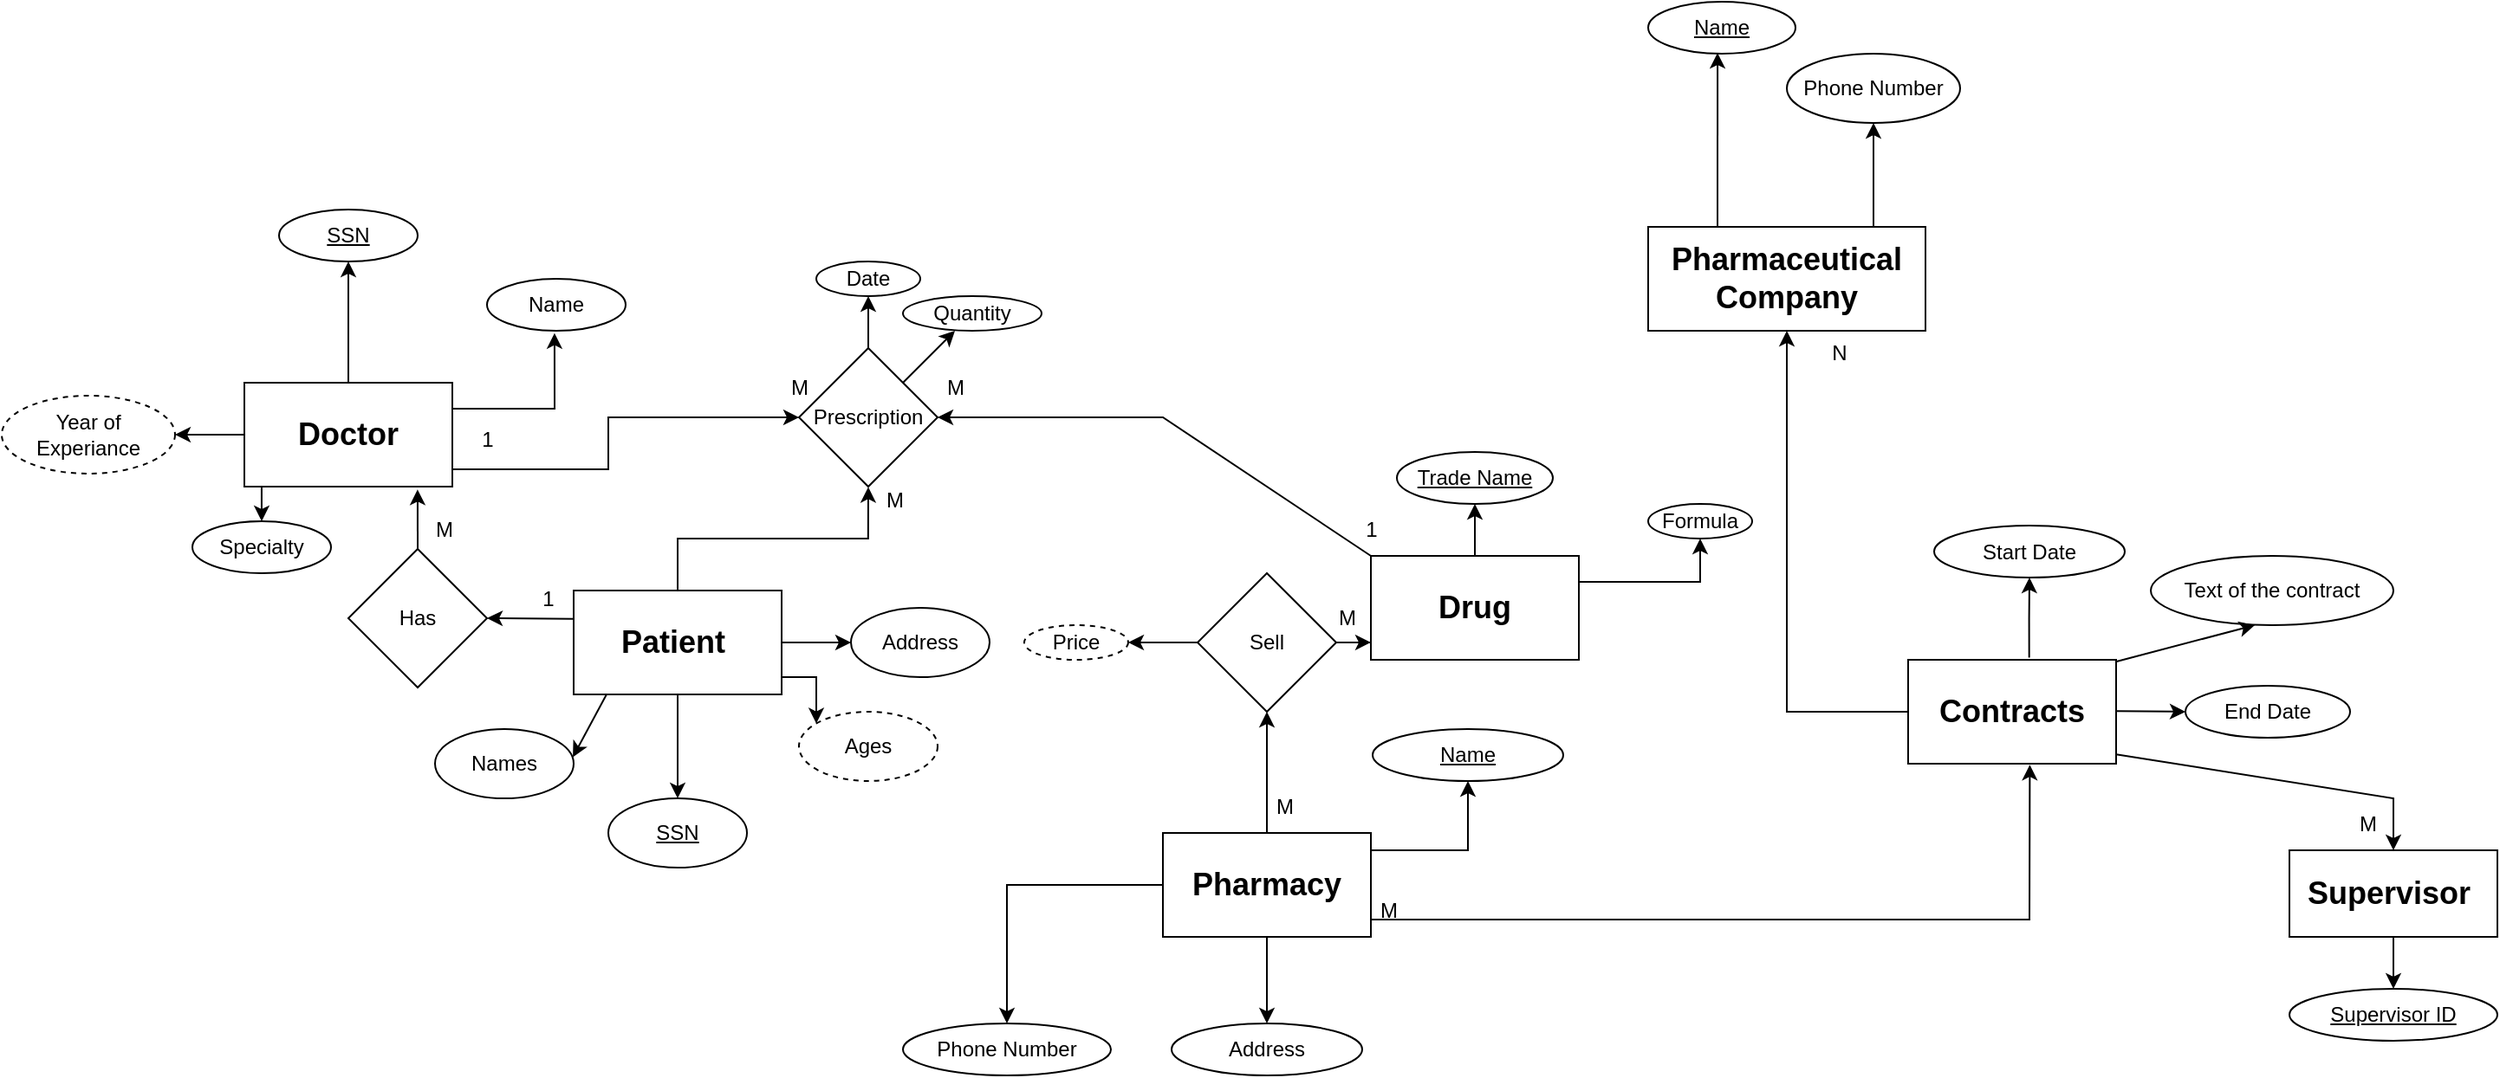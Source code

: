 <mxfile version="24.8.6">
  <diagram name="Page-1" id="-Sb2iiyz_SoWNLAZgfZH">
    <mxGraphModel dx="989" dy="1610" grid="1" gridSize="10" guides="1" tooltips="1" connect="1" arrows="1" fold="1" page="1" pageScale="1" pageWidth="850" pageHeight="1100" math="0" shadow="0">
      <root>
        <mxCell id="0" />
        <mxCell id="1" parent="0" />
        <mxCell id="ds9kkb-RaBtkJ015G7hP-6" value="" style="edgeStyle=orthogonalEdgeStyle;rounded=0;orthogonalLoop=1;jettySize=auto;html=1;" parent="1" source="ds9kkb-RaBtkJ015G7hP-1" target="ds9kkb-RaBtkJ015G7hP-5" edge="1">
          <mxGeometry relative="1" as="geometry" />
        </mxCell>
        <mxCell id="ds9kkb-RaBtkJ015G7hP-13" value="" style="edgeStyle=orthogonalEdgeStyle;rounded=0;orthogonalLoop=1;jettySize=auto;html=1;" parent="1" source="ds9kkb-RaBtkJ015G7hP-1" target="ds9kkb-RaBtkJ015G7hP-12" edge="1">
          <mxGeometry relative="1" as="geometry" />
        </mxCell>
        <mxCell id="ds9kkb-RaBtkJ015G7hP-18" style="edgeStyle=orthogonalEdgeStyle;rounded=0;orthogonalLoop=1;jettySize=auto;html=1;" parent="1" source="ds9kkb-RaBtkJ015G7hP-1" target="ds9kkb-RaBtkJ015G7hP-14" edge="1">
          <mxGeometry relative="1" as="geometry">
            <Array as="points">
              <mxPoint x="500" y="310" />
            </Array>
          </mxGeometry>
        </mxCell>
        <mxCell id="ds9kkb-RaBtkJ015G7hP-1" value="&lt;h2&gt;Patient&amp;nbsp;&lt;/h2&gt;" style="rounded=0;whiteSpace=wrap;html=1;" parent="1" vertex="1">
          <mxGeometry x="360" y="260" width="120" height="60" as="geometry" />
        </mxCell>
        <mxCell id="ds9kkb-RaBtkJ015G7hP-5" value="SSN" style="ellipse;whiteSpace=wrap;html=1;fontStyle=4" parent="1" vertex="1">
          <mxGeometry x="380" y="380" width="80" height="40" as="geometry" />
        </mxCell>
        <mxCell id="ds9kkb-RaBtkJ015G7hP-7" value="Names" style="ellipse;whiteSpace=wrap;html=1;" parent="1" vertex="1">
          <mxGeometry x="280" y="340" width="80" height="40" as="geometry" />
        </mxCell>
        <mxCell id="ds9kkb-RaBtkJ015G7hP-12" value="Address" style="ellipse;whiteSpace=wrap;html=1;" parent="1" vertex="1">
          <mxGeometry x="520" y="270" width="80" height="40" as="geometry" />
        </mxCell>
        <mxCell id="ds9kkb-RaBtkJ015G7hP-14" value="Ages" style="ellipse;whiteSpace=wrap;html=1;dashed=1;" parent="1" vertex="1">
          <mxGeometry x="490" y="330" width="80" height="40" as="geometry" />
        </mxCell>
        <mxCell id="ds9kkb-RaBtkJ015G7hP-22" value="" style="edgeStyle=orthogonalEdgeStyle;rounded=0;orthogonalLoop=1;jettySize=auto;html=1;" parent="1" source="ds9kkb-RaBtkJ015G7hP-20" target="ds9kkb-RaBtkJ015G7hP-21" edge="1">
          <mxGeometry relative="1" as="geometry" />
        </mxCell>
        <mxCell id="ds9kkb-RaBtkJ015G7hP-31" value="" style="edgeStyle=orthogonalEdgeStyle;rounded=0;orthogonalLoop=1;jettySize=auto;html=1;" parent="1" source="ds9kkb-RaBtkJ015G7hP-20" target="ds9kkb-RaBtkJ015G7hP-30" edge="1">
          <mxGeometry relative="1" as="geometry" />
        </mxCell>
        <mxCell id="ds9kkb-RaBtkJ015G7hP-20" value="&lt;h2&gt;Doctor&lt;/h2&gt;" style="rounded=0;whiteSpace=wrap;html=1;" parent="1" vertex="1">
          <mxGeometry x="170" y="140" width="120" height="60" as="geometry" />
        </mxCell>
        <mxCell id="ds9kkb-RaBtkJ015G7hP-21" value="&lt;u&gt;SSN&lt;/u&gt;" style="ellipse;whiteSpace=wrap;html=1;rounded=0;" parent="1" vertex="1">
          <mxGeometry x="190" y="40" width="80" height="30" as="geometry" />
        </mxCell>
        <mxCell id="ds9kkb-RaBtkJ015G7hP-23" value="Name" style="ellipse;whiteSpace=wrap;html=1;rounded=0;fontStyle=0" parent="1" vertex="1">
          <mxGeometry x="310" y="80" width="80" height="30" as="geometry" />
        </mxCell>
        <mxCell id="ds9kkb-RaBtkJ015G7hP-27" style="edgeStyle=orthogonalEdgeStyle;rounded=0;orthogonalLoop=1;jettySize=auto;html=1;exitX=1;exitY=0.25;exitDx=0;exitDy=0;entryX=0.487;entryY=1.045;entryDx=0;entryDy=0;entryPerimeter=0;" parent="1" source="ds9kkb-RaBtkJ015G7hP-20" target="ds9kkb-RaBtkJ015G7hP-23" edge="1">
          <mxGeometry relative="1" as="geometry" />
        </mxCell>
        <mxCell id="ds9kkb-RaBtkJ015G7hP-28" value="Specialty" style="ellipse;whiteSpace=wrap;html=1;rounded=0;fontStyle=0" parent="1" vertex="1">
          <mxGeometry x="140" y="220" width="80" height="30" as="geometry" />
        </mxCell>
        <mxCell id="ds9kkb-RaBtkJ015G7hP-30" value="Year of Experiance" style="ellipse;whiteSpace=wrap;html=1;rounded=0;fontStyle=0;dashed=1;" parent="1" vertex="1">
          <mxGeometry x="30" y="147.5" width="100" height="45" as="geometry" />
        </mxCell>
        <mxCell id="vuLVgjXynZHdN53VXNv--39" value="" style="edgeStyle=orthogonalEdgeStyle;rounded=0;orthogonalLoop=1;jettySize=auto;html=1;" edge="1" parent="1" source="ds9kkb-RaBtkJ015G7hP-32" target="ds9kkb-RaBtkJ015G7hP-36">
          <mxGeometry relative="1" as="geometry">
            <Array as="points">
              <mxPoint x="1110" y="30" />
              <mxPoint x="1110" y="30" />
            </Array>
          </mxGeometry>
        </mxCell>
        <mxCell id="ds9kkb-RaBtkJ015G7hP-32" value="&lt;h2&gt;Pharmaceutical Company&lt;/h2&gt;" style="rounded=0;whiteSpace=wrap;html=1;" parent="1" vertex="1">
          <mxGeometry x="980" y="50" width="160" height="60" as="geometry" />
        </mxCell>
        <mxCell id="ds9kkb-RaBtkJ015G7hP-34" value="&lt;u&gt;Name&lt;/u&gt;" style="ellipse;whiteSpace=wrap;html=1;" parent="1" vertex="1">
          <mxGeometry x="980" y="-80" width="85" height="30" as="geometry" />
        </mxCell>
        <mxCell id="ds9kkb-RaBtkJ015G7hP-36" value="Phone Number" style="ellipse;whiteSpace=wrap;html=1;" parent="1" vertex="1">
          <mxGeometry x="1060" y="-50" width="100" height="40" as="geometry" />
        </mxCell>
        <mxCell id="ds9kkb-RaBtkJ015G7hP-40" value="" style="edgeStyle=orthogonalEdgeStyle;rounded=0;orthogonalLoop=1;jettySize=auto;html=1;" parent="1" source="ds9kkb-RaBtkJ015G7hP-38" target="ds9kkb-RaBtkJ015G7hP-39" edge="1">
          <mxGeometry relative="1" as="geometry" />
        </mxCell>
        <mxCell id="ds9kkb-RaBtkJ015G7hP-43" style="edgeStyle=orthogonalEdgeStyle;rounded=0;orthogonalLoop=1;jettySize=auto;html=1;exitX=1;exitY=0.25;exitDx=0;exitDy=0;entryX=0.5;entryY=1;entryDx=0;entryDy=0;" parent="1" source="ds9kkb-RaBtkJ015G7hP-38" target="ds9kkb-RaBtkJ015G7hP-41" edge="1">
          <mxGeometry relative="1" as="geometry" />
        </mxCell>
        <mxCell id="ds9kkb-RaBtkJ015G7hP-38" value="&lt;h2&gt;Drug&lt;/h2&gt;" style="rounded=0;whiteSpace=wrap;html=1;" parent="1" vertex="1">
          <mxGeometry x="820" y="240" width="120" height="60" as="geometry" />
        </mxCell>
        <mxCell id="ds9kkb-RaBtkJ015G7hP-39" value="&lt;u&gt;Trade Name&lt;/u&gt;" style="ellipse;whiteSpace=wrap;html=1;" parent="1" vertex="1">
          <mxGeometry x="835" y="180" width="90" height="30" as="geometry" />
        </mxCell>
        <mxCell id="ds9kkb-RaBtkJ015G7hP-41" value="Formula" style="ellipse;whiteSpace=wrap;html=1;" parent="1" vertex="1">
          <mxGeometry x="980" y="210" width="60" height="20" as="geometry" />
        </mxCell>
        <mxCell id="vuLVgjXynZHdN53VXNv--3" value="" style="edgeStyle=orthogonalEdgeStyle;rounded=0;orthogonalLoop=1;jettySize=auto;html=1;" edge="1" parent="1" source="vuLVgjXynZHdN53VXNv--1" target="vuLVgjXynZHdN53VXNv--2">
          <mxGeometry relative="1" as="geometry">
            <Array as="points">
              <mxPoint x="876" y="410" />
            </Array>
          </mxGeometry>
        </mxCell>
        <mxCell id="vuLVgjXynZHdN53VXNv--5" value="" style="edgeStyle=orthogonalEdgeStyle;rounded=0;orthogonalLoop=1;jettySize=auto;html=1;" edge="1" parent="1" source="vuLVgjXynZHdN53VXNv--1" target="vuLVgjXynZHdN53VXNv--4">
          <mxGeometry relative="1" as="geometry" />
        </mxCell>
        <mxCell id="vuLVgjXynZHdN53VXNv--7" value="" style="edgeStyle=orthogonalEdgeStyle;rounded=0;orthogonalLoop=1;jettySize=auto;html=1;" edge="1" parent="1" source="vuLVgjXynZHdN53VXNv--1" target="vuLVgjXynZHdN53VXNv--6">
          <mxGeometry relative="1" as="geometry" />
        </mxCell>
        <mxCell id="vuLVgjXynZHdN53VXNv--19" value="" style="edgeStyle=orthogonalEdgeStyle;rounded=0;orthogonalLoop=1;jettySize=auto;html=1;" edge="1" parent="1" source="vuLVgjXynZHdN53VXNv--1" target="vuLVgjXynZHdN53VXNv--18">
          <mxGeometry relative="1" as="geometry" />
        </mxCell>
        <mxCell id="vuLVgjXynZHdN53VXNv--1" value="&lt;h2&gt;Pharmacy&lt;/h2&gt;" style="rounded=0;whiteSpace=wrap;html=1;" vertex="1" parent="1">
          <mxGeometry x="700" y="400" width="120" height="60" as="geometry" />
        </mxCell>
        <mxCell id="vuLVgjXynZHdN53VXNv--2" value="&lt;u&gt;Name&lt;/u&gt;" style="ellipse;whiteSpace=wrap;html=1;rounded=0;" vertex="1" parent="1">
          <mxGeometry x="821" y="340" width="110" height="30" as="geometry" />
        </mxCell>
        <mxCell id="vuLVgjXynZHdN53VXNv--4" value="Address" style="ellipse;whiteSpace=wrap;html=1;rounded=0;" vertex="1" parent="1">
          <mxGeometry x="705" y="510" width="110" height="30" as="geometry" />
        </mxCell>
        <mxCell id="vuLVgjXynZHdN53VXNv--6" value="Phone Number" style="ellipse;whiteSpace=wrap;html=1;rounded=0;" vertex="1" parent="1">
          <mxGeometry x="550" y="510" width="120" height="30" as="geometry" />
        </mxCell>
        <mxCell id="vuLVgjXynZHdN53VXNv--8" value="Has" style="rhombus;whiteSpace=wrap;html=1;rounded=0;" vertex="1" parent="1">
          <mxGeometry x="230" y="236" width="80" height="80" as="geometry" />
        </mxCell>
        <mxCell id="vuLVgjXynZHdN53VXNv--17" value="M" style="text;html=1;align=center;verticalAlign=middle;resizable=0;points=[];autosize=1;strokeColor=none;fillColor=none;" vertex="1" parent="1">
          <mxGeometry x="270" y="210" width="30" height="30" as="geometry" />
        </mxCell>
        <mxCell id="vuLVgjXynZHdN53VXNv--25" value="" style="edgeStyle=orthogonalEdgeStyle;rounded=0;orthogonalLoop=1;jettySize=auto;html=1;" edge="1" parent="1" source="vuLVgjXynZHdN53VXNv--18" target="vuLVgjXynZHdN53VXNv--24">
          <mxGeometry relative="1" as="geometry" />
        </mxCell>
        <mxCell id="vuLVgjXynZHdN53VXNv--18" value="Sell" style="rhombus;whiteSpace=wrap;html=1;rounded=0;" vertex="1" parent="1">
          <mxGeometry x="720" y="250" width="80" height="80" as="geometry" />
        </mxCell>
        <mxCell id="vuLVgjXynZHdN53VXNv--21" style="edgeStyle=orthogonalEdgeStyle;rounded=0;orthogonalLoop=1;jettySize=auto;html=1;entryX=0;entryY=0.833;entryDx=0;entryDy=0;entryPerimeter=0;" edge="1" parent="1" source="vuLVgjXynZHdN53VXNv--18" target="ds9kkb-RaBtkJ015G7hP-38">
          <mxGeometry relative="1" as="geometry" />
        </mxCell>
        <mxCell id="vuLVgjXynZHdN53VXNv--22" value="M" style="text;html=1;align=center;verticalAlign=middle;resizable=0;points=[];autosize=1;strokeColor=none;fillColor=none;" vertex="1" parent="1">
          <mxGeometry x="755" y="370" width="30" height="30" as="geometry" />
        </mxCell>
        <mxCell id="vuLVgjXynZHdN53VXNv--23" value="M" style="text;html=1;align=center;verticalAlign=middle;resizable=0;points=[];autosize=1;strokeColor=none;fillColor=none;" vertex="1" parent="1">
          <mxGeometry x="791" y="261" width="30" height="30" as="geometry" />
        </mxCell>
        <mxCell id="vuLVgjXynZHdN53VXNv--24" value="Price" style="ellipse;whiteSpace=wrap;html=1;rounded=0;dashed=1;" vertex="1" parent="1">
          <mxGeometry x="620" y="280" width="60" height="20" as="geometry" />
        </mxCell>
        <mxCell id="vuLVgjXynZHdN53VXNv--26" value="" style="edgeStyle=none;orthogonalLoop=1;jettySize=auto;html=1;rounded=0;entryX=0.5;entryY=0;entryDx=0;entryDy=0;exitX=0.083;exitY=1;exitDx=0;exitDy=0;exitPerimeter=0;" edge="1" parent="1" source="ds9kkb-RaBtkJ015G7hP-20" target="ds9kkb-RaBtkJ015G7hP-28">
          <mxGeometry width="100" relative="1" as="geometry">
            <mxPoint x="130" y="210" as="sourcePoint" />
            <mxPoint x="230" y="210" as="targetPoint" />
            <Array as="points" />
          </mxGeometry>
        </mxCell>
        <mxCell id="vuLVgjXynZHdN53VXNv--28" value="" style="edgeStyle=none;orthogonalLoop=1;jettySize=auto;html=1;rounded=0;exitX=0.157;exitY=1.004;exitDx=0;exitDy=0;exitPerimeter=0;entryX=0.994;entryY=0.406;entryDx=0;entryDy=0;entryPerimeter=0;" edge="1" parent="1" source="ds9kkb-RaBtkJ015G7hP-1" target="ds9kkb-RaBtkJ015G7hP-7">
          <mxGeometry width="100" relative="1" as="geometry">
            <mxPoint x="330" y="350" as="sourcePoint" />
            <mxPoint x="430" y="350" as="targetPoint" />
            <Array as="points" />
          </mxGeometry>
        </mxCell>
        <mxCell id="vuLVgjXynZHdN53VXNv--66" value="" style="edgeStyle=orthogonalEdgeStyle;rounded=0;orthogonalLoop=1;jettySize=auto;html=1;" edge="1" parent="1" source="vuLVgjXynZHdN53VXNv--30">
          <mxGeometry relative="1" as="geometry">
            <mxPoint x="530" y="90" as="targetPoint" />
          </mxGeometry>
        </mxCell>
        <mxCell id="vuLVgjXynZHdN53VXNv--30" value="Prescription" style="rhombus;whiteSpace=wrap;html=1;" vertex="1" parent="1">
          <mxGeometry x="490" y="120" width="80" height="80" as="geometry" />
        </mxCell>
        <mxCell id="vuLVgjXynZHdN53VXNv--36" value="" style="edgeStyle=none;orthogonalLoop=1;jettySize=auto;html=1;rounded=0;entryX=0.471;entryY=0.985;entryDx=0;entryDy=0;exitX=0.25;exitY=0;exitDx=0;exitDy=0;entryPerimeter=0;" edge="1" parent="1" source="ds9kkb-RaBtkJ015G7hP-32" target="ds9kkb-RaBtkJ015G7hP-34">
          <mxGeometry width="100" relative="1" as="geometry">
            <mxPoint x="970" y="-20" as="sourcePoint" />
            <mxPoint x="1070" y="-20" as="targetPoint" />
            <Array as="points" />
          </mxGeometry>
        </mxCell>
        <mxCell id="vuLVgjXynZHdN53VXNv--43" value="" style="edgeStyle=none;orthogonalLoop=1;jettySize=auto;html=1;rounded=0;exitX=0.5;exitY=0;exitDx=0;exitDy=0;entryX=0.833;entryY=1.028;entryDx=0;entryDy=0;entryPerimeter=0;" edge="1" parent="1" source="vuLVgjXynZHdN53VXNv--8" target="ds9kkb-RaBtkJ015G7hP-20">
          <mxGeometry width="100" relative="1" as="geometry">
            <mxPoint x="220" y="220" as="sourcePoint" />
            <mxPoint x="320" y="220" as="targetPoint" />
            <Array as="points" />
          </mxGeometry>
        </mxCell>
        <mxCell id="vuLVgjXynZHdN53VXNv--50" value="" style="edgeStyle=none;orthogonalLoop=1;jettySize=auto;html=1;rounded=0;entryX=0;entryY=0.5;entryDx=0;entryDy=0;" edge="1" parent="1" target="vuLVgjXynZHdN53VXNv--30">
          <mxGeometry width="100" relative="1" as="geometry">
            <mxPoint x="290" y="190" as="sourcePoint" />
            <mxPoint x="390" y="190" as="targetPoint" />
            <Array as="points">
              <mxPoint x="380" y="190" />
              <mxPoint x="380" y="160" />
            </Array>
          </mxGeometry>
        </mxCell>
        <mxCell id="vuLVgjXynZHdN53VXNv--51" value="1" style="text;html=1;align=center;verticalAlign=middle;resizable=0;points=[];autosize=1;strokeColor=none;fillColor=none;" vertex="1" parent="1">
          <mxGeometry x="295" y="158" width="30" height="30" as="geometry" />
        </mxCell>
        <mxCell id="vuLVgjXynZHdN53VXNv--52" value="M" style="text;html=1;align=center;verticalAlign=middle;resizable=0;points=[];autosize=1;strokeColor=none;fillColor=none;" vertex="1" parent="1">
          <mxGeometry x="475" y="128" width="30" height="30" as="geometry" />
        </mxCell>
        <mxCell id="vuLVgjXynZHdN53VXNv--53" value="" style="edgeStyle=none;orthogonalLoop=1;jettySize=auto;html=1;rounded=0;exitX=0;exitY=0;exitDx=0;exitDy=0;entryX=1;entryY=0.5;entryDx=0;entryDy=0;" edge="1" parent="1" source="ds9kkb-RaBtkJ015G7hP-38" target="vuLVgjXynZHdN53VXNv--30">
          <mxGeometry width="100" relative="1" as="geometry">
            <mxPoint x="580" y="160" as="sourcePoint" />
            <mxPoint x="680" y="160" as="targetPoint" />
            <Array as="points">
              <mxPoint x="700" y="160" />
            </Array>
          </mxGeometry>
        </mxCell>
        <mxCell id="vuLVgjXynZHdN53VXNv--54" value="1" style="text;html=1;align=center;verticalAlign=middle;resizable=0;points=[];autosize=1;strokeColor=none;fillColor=none;" vertex="1" parent="1">
          <mxGeometry x="805" y="210" width="30" height="30" as="geometry" />
        </mxCell>
        <mxCell id="vuLVgjXynZHdN53VXNv--55" value="M" style="text;html=1;align=center;verticalAlign=middle;resizable=0;points=[];autosize=1;strokeColor=none;fillColor=none;" vertex="1" parent="1">
          <mxGeometry x="565" y="128" width="30" height="30" as="geometry" />
        </mxCell>
        <mxCell id="vuLVgjXynZHdN53VXNv--58" value="" style="edgeStyle=none;orthogonalLoop=1;jettySize=auto;html=1;rounded=0;entryX=-0.064;entryY=0.008;entryDx=0;entryDy=0;entryPerimeter=0;exitX=0.5;exitY=0;exitDx=0;exitDy=0;" edge="1" parent="1" source="ds9kkb-RaBtkJ015G7hP-1">
          <mxGeometry width="100" relative="1" as="geometry">
            <mxPoint x="425.1" y="260.03" as="sourcePoint" />
            <mxPoint x="530" y="200.24" as="targetPoint" />
            <Array as="points">
              <mxPoint x="420" y="250" />
              <mxPoint x="420" y="230" />
              <mxPoint x="529.92" y="230" />
            </Array>
          </mxGeometry>
        </mxCell>
        <mxCell id="vuLVgjXynZHdN53VXNv--61" value="M" style="text;html=1;align=center;verticalAlign=middle;resizable=0;points=[];autosize=1;strokeColor=none;fillColor=none;" vertex="1" parent="1">
          <mxGeometry x="530" y="192.5" width="30" height="30" as="geometry" />
        </mxCell>
        <mxCell id="vuLVgjXynZHdN53VXNv--63" value="1" style="text;html=1;align=center;verticalAlign=middle;resizable=0;points=[];autosize=1;strokeColor=none;fillColor=none;" vertex="1" parent="1">
          <mxGeometry x="330" y="250" width="30" height="30" as="geometry" />
        </mxCell>
        <mxCell id="vuLVgjXynZHdN53VXNv--64" value="" style="edgeStyle=none;orthogonalLoop=1;jettySize=auto;html=1;rounded=0;entryX=1;entryY=0.5;entryDx=0;entryDy=0;exitX=0.996;exitY=0.879;exitDx=0;exitDy=0;exitPerimeter=0;" edge="1" parent="1" source="vuLVgjXynZHdN53VXNv--63" target="vuLVgjXynZHdN53VXNv--8">
          <mxGeometry width="100" relative="1" as="geometry">
            <mxPoint x="290" y="290" as="sourcePoint" />
            <mxPoint x="390" y="290" as="targetPoint" />
            <Array as="points" />
          </mxGeometry>
        </mxCell>
        <mxCell id="vuLVgjXynZHdN53VXNv--65" value="Date" style="ellipse;whiteSpace=wrap;html=1;" vertex="1" parent="1">
          <mxGeometry x="500" y="70" width="60" height="20" as="geometry" />
        </mxCell>
        <mxCell id="vuLVgjXynZHdN53VXNv--67" value="" style="edgeStyle=none;orthogonalLoop=1;jettySize=auto;html=1;rounded=0;" edge="1" parent="1" source="vuLVgjXynZHdN53VXNv--30">
          <mxGeometry width="100" relative="1" as="geometry">
            <mxPoint x="500" y="110" as="sourcePoint" />
            <mxPoint x="580" y="110" as="targetPoint" />
            <Array as="points" />
          </mxGeometry>
        </mxCell>
        <mxCell id="vuLVgjXynZHdN53VXNv--68" value="Quantity" style="ellipse;whiteSpace=wrap;html=1;" vertex="1" parent="1">
          <mxGeometry x="550" y="90" width="80" height="20" as="geometry" />
        </mxCell>
        <mxCell id="vuLVgjXynZHdN53VXNv--72" value="" style="edgeStyle=orthogonalEdgeStyle;rounded=0;orthogonalLoop=1;jettySize=auto;html=1;exitX=0;exitY=0.5;exitDx=0;exitDy=0;" edge="1" parent="1" source="vuLVgjXynZHdN53VXNv--97" target="ds9kkb-RaBtkJ015G7hP-32">
          <mxGeometry relative="1" as="geometry">
            <mxPoint x="1160" y="330" as="sourcePoint" />
            <mxPoint x="1200" y="150" as="targetPoint" />
          </mxGeometry>
        </mxCell>
        <mxCell id="vuLVgjXynZHdN53VXNv--77" value="" style="edgeStyle=orthogonalEdgeStyle;rounded=0;orthogonalLoop=1;jettySize=auto;html=1;exitX=0.582;exitY=-0.021;exitDx=0;exitDy=0;exitPerimeter=0;" edge="1" parent="1" source="vuLVgjXynZHdN53VXNv--97" target="vuLVgjXynZHdN53VXNv--76">
          <mxGeometry relative="1" as="geometry">
            <mxPoint x="1200.029" y="290.029" as="sourcePoint" />
          </mxGeometry>
        </mxCell>
        <mxCell id="vuLVgjXynZHdN53VXNv--73" value="" style="edgeStyle=none;orthogonalLoop=1;jettySize=auto;html=1;rounded=0;entryX=0.585;entryY=1.01;entryDx=0;entryDy=0;entryPerimeter=0;" edge="1" parent="1" target="vuLVgjXynZHdN53VXNv--97">
          <mxGeometry width="100" relative="1" as="geometry">
            <mxPoint x="820" y="450" as="sourcePoint" />
            <mxPoint x="1200" y="370" as="targetPoint" />
            <Array as="points">
              <mxPoint x="1200" y="450" />
            </Array>
          </mxGeometry>
        </mxCell>
        <mxCell id="vuLVgjXynZHdN53VXNv--74" value="N" style="text;html=1;align=center;verticalAlign=middle;resizable=0;points=[];autosize=1;strokeColor=none;fillColor=none;" vertex="1" parent="1">
          <mxGeometry x="1075" y="108" width="30" height="30" as="geometry" />
        </mxCell>
        <mxCell id="vuLVgjXynZHdN53VXNv--75" value="M" style="text;html=1;align=center;verticalAlign=middle;resizable=0;points=[];autosize=1;strokeColor=none;fillColor=none;" vertex="1" parent="1">
          <mxGeometry x="815" y="430" width="30" height="30" as="geometry" />
        </mxCell>
        <mxCell id="vuLVgjXynZHdN53VXNv--76" value="Start Date" style="ellipse;whiteSpace=wrap;html=1;" vertex="1" parent="1">
          <mxGeometry x="1145" y="222.5" width="110" height="30" as="geometry" />
        </mxCell>
        <mxCell id="vuLVgjXynZHdN53VXNv--78" value="End Date" style="ellipse;whiteSpace=wrap;html=1;" vertex="1" parent="1">
          <mxGeometry x="1290" y="315" width="95" height="30" as="geometry" />
        </mxCell>
        <mxCell id="vuLVgjXynZHdN53VXNv--80" value="Text of the contract" style="ellipse;whiteSpace=wrap;html=1;" vertex="1" parent="1">
          <mxGeometry x="1270" y="240" width="140" height="40" as="geometry" />
        </mxCell>
        <mxCell id="vuLVgjXynZHdN53VXNv--81" value="" style="edgeStyle=none;orthogonalLoop=1;jettySize=auto;html=1;rounded=0;exitX=1.002;exitY=0.017;exitDx=0;exitDy=0;exitPerimeter=0;entryX=0.429;entryY=1;entryDx=0;entryDy=0;entryPerimeter=0;" edge="1" parent="1" source="vuLVgjXynZHdN53VXNv--97" target="vuLVgjXynZHdN53VXNv--80">
          <mxGeometry width="100" relative="1" as="geometry">
            <mxPoint x="1230" y="310" as="sourcePoint" />
            <mxPoint x="1310.259" y="276.464" as="targetPoint" />
            <Array as="points" />
          </mxGeometry>
        </mxCell>
        <mxCell id="vuLVgjXynZHdN53VXNv--91" value="" style="edgeStyle=orthogonalEdgeStyle;rounded=0;orthogonalLoop=1;jettySize=auto;html=1;" edge="1" parent="1" source="vuLVgjXynZHdN53VXNv--89" target="vuLVgjXynZHdN53VXNv--90">
          <mxGeometry relative="1" as="geometry" />
        </mxCell>
        <mxCell id="vuLVgjXynZHdN53VXNv--89" value="&lt;h2&gt;Supervisor&amp;nbsp;&lt;/h2&gt;" style="whiteSpace=wrap;html=1;" vertex="1" parent="1">
          <mxGeometry x="1350" y="410" width="120" height="50" as="geometry" />
        </mxCell>
        <mxCell id="vuLVgjXynZHdN53VXNv--90" value="&lt;u&gt;Supervisor ID&lt;/u&gt;" style="ellipse;whiteSpace=wrap;html=1;" vertex="1" parent="1">
          <mxGeometry x="1350" y="490" width="120" height="30" as="geometry" />
        </mxCell>
        <mxCell id="vuLVgjXynZHdN53VXNv--92" value="" style="edgeStyle=none;orthogonalLoop=1;jettySize=auto;html=1;rounded=0;entryX=0.5;entryY=0;entryDx=0;entryDy=0;exitX=1;exitY=0.91;exitDx=0;exitDy=0;exitPerimeter=0;" edge="1" parent="1" source="vuLVgjXynZHdN53VXNv--97" target="vuLVgjXynZHdN53VXNv--89">
          <mxGeometry width="100" relative="1" as="geometry">
            <mxPoint x="1220" y="350" as="sourcePoint" />
            <mxPoint x="1260" y="390" as="targetPoint" />
            <Array as="points">
              <mxPoint x="1410" y="380" />
            </Array>
          </mxGeometry>
        </mxCell>
        <mxCell id="vuLVgjXynZHdN53VXNv--94" value="" style="edgeStyle=none;orthogonalLoop=1;jettySize=auto;html=1;rounded=0;entryX=0;entryY=0.5;entryDx=0;entryDy=0;exitX=1.002;exitY=0.493;exitDx=0;exitDy=0;exitPerimeter=0;" edge="1" parent="1" source="vuLVgjXynZHdN53VXNv--97" target="vuLVgjXynZHdN53VXNv--78">
          <mxGeometry width="100" relative="1" as="geometry">
            <mxPoint x="1240" y="330" as="sourcePoint" />
            <mxPoint x="1280" y="329" as="targetPoint" />
            <Array as="points" />
          </mxGeometry>
        </mxCell>
        <mxCell id="vuLVgjXynZHdN53VXNv--96" value="M" style="text;html=1;align=center;verticalAlign=middle;resizable=0;points=[];autosize=1;strokeColor=none;fillColor=none;" vertex="1" parent="1">
          <mxGeometry x="1380" y="380" width="30" height="30" as="geometry" />
        </mxCell>
        <mxCell id="vuLVgjXynZHdN53VXNv--97" value="&lt;h2&gt;Contracts&lt;/h2&gt;" style="whiteSpace=wrap;html=1;" vertex="1" parent="1">
          <mxGeometry x="1130" y="300" width="120" height="60" as="geometry" />
        </mxCell>
      </root>
    </mxGraphModel>
  </diagram>
</mxfile>
